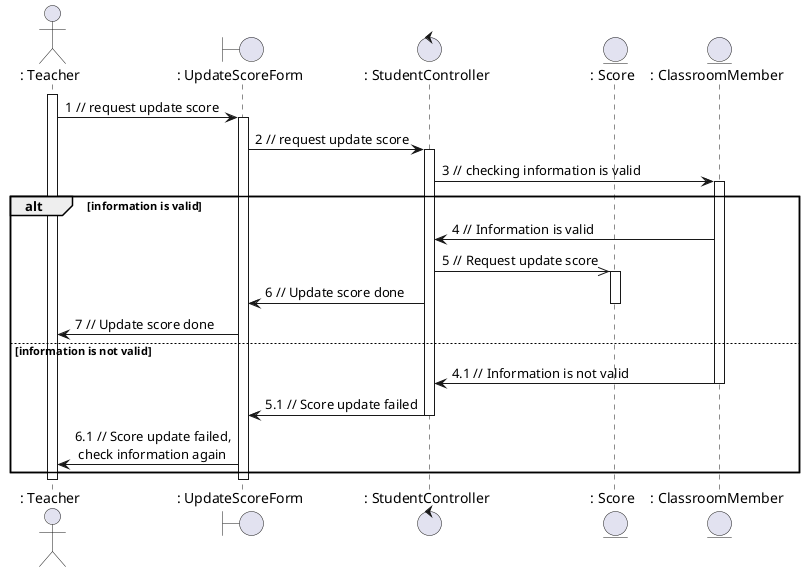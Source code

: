 @startuml updateScore

actor ": Teacher"
boundary ": UpdateScoreForm"
control ": StudentController"
entity ": Score"
entity ": ClassroomMember"

activate ": Teacher"

": Teacher" -> ": UpdateScoreForm": 1 // request update score
activate ": UpdateScoreForm"
": UpdateScoreForm" -> ": StudentController": 2 // request update score
activate ": StudentController"
": StudentController" -> ": ClassroomMember": 3 // checking information is valid
activate ": ClassroomMember"
alt information is valid
    ": ClassroomMember" -> ": StudentController": 4 // Information is valid
    ": StudentController" ->> ": Score": 5 // Request update score
    activate ": Score"
    ": StudentController" -> ": UpdateScoreForm": 6 // Update score done
    deactivate ": Score"
    ": UpdateScoreForm" -> ": Teacher": 7 // Update score done
else information is not valid
    ": ClassroomMember" -> ": StudentController": 4.1 // Information is not valid
    deactivate ": ClassroomMember"
    ": StudentController" -> ": UpdateScoreForm": 5.1 // Score update failed
    deactivate ": StudentController"
    ": UpdateScoreForm" -> ": Teacher": 6.1 // Score update failed,\n check information again
end

deactivate ": Teacher"
deactivate ": UpdateScoreForm"


@enduml